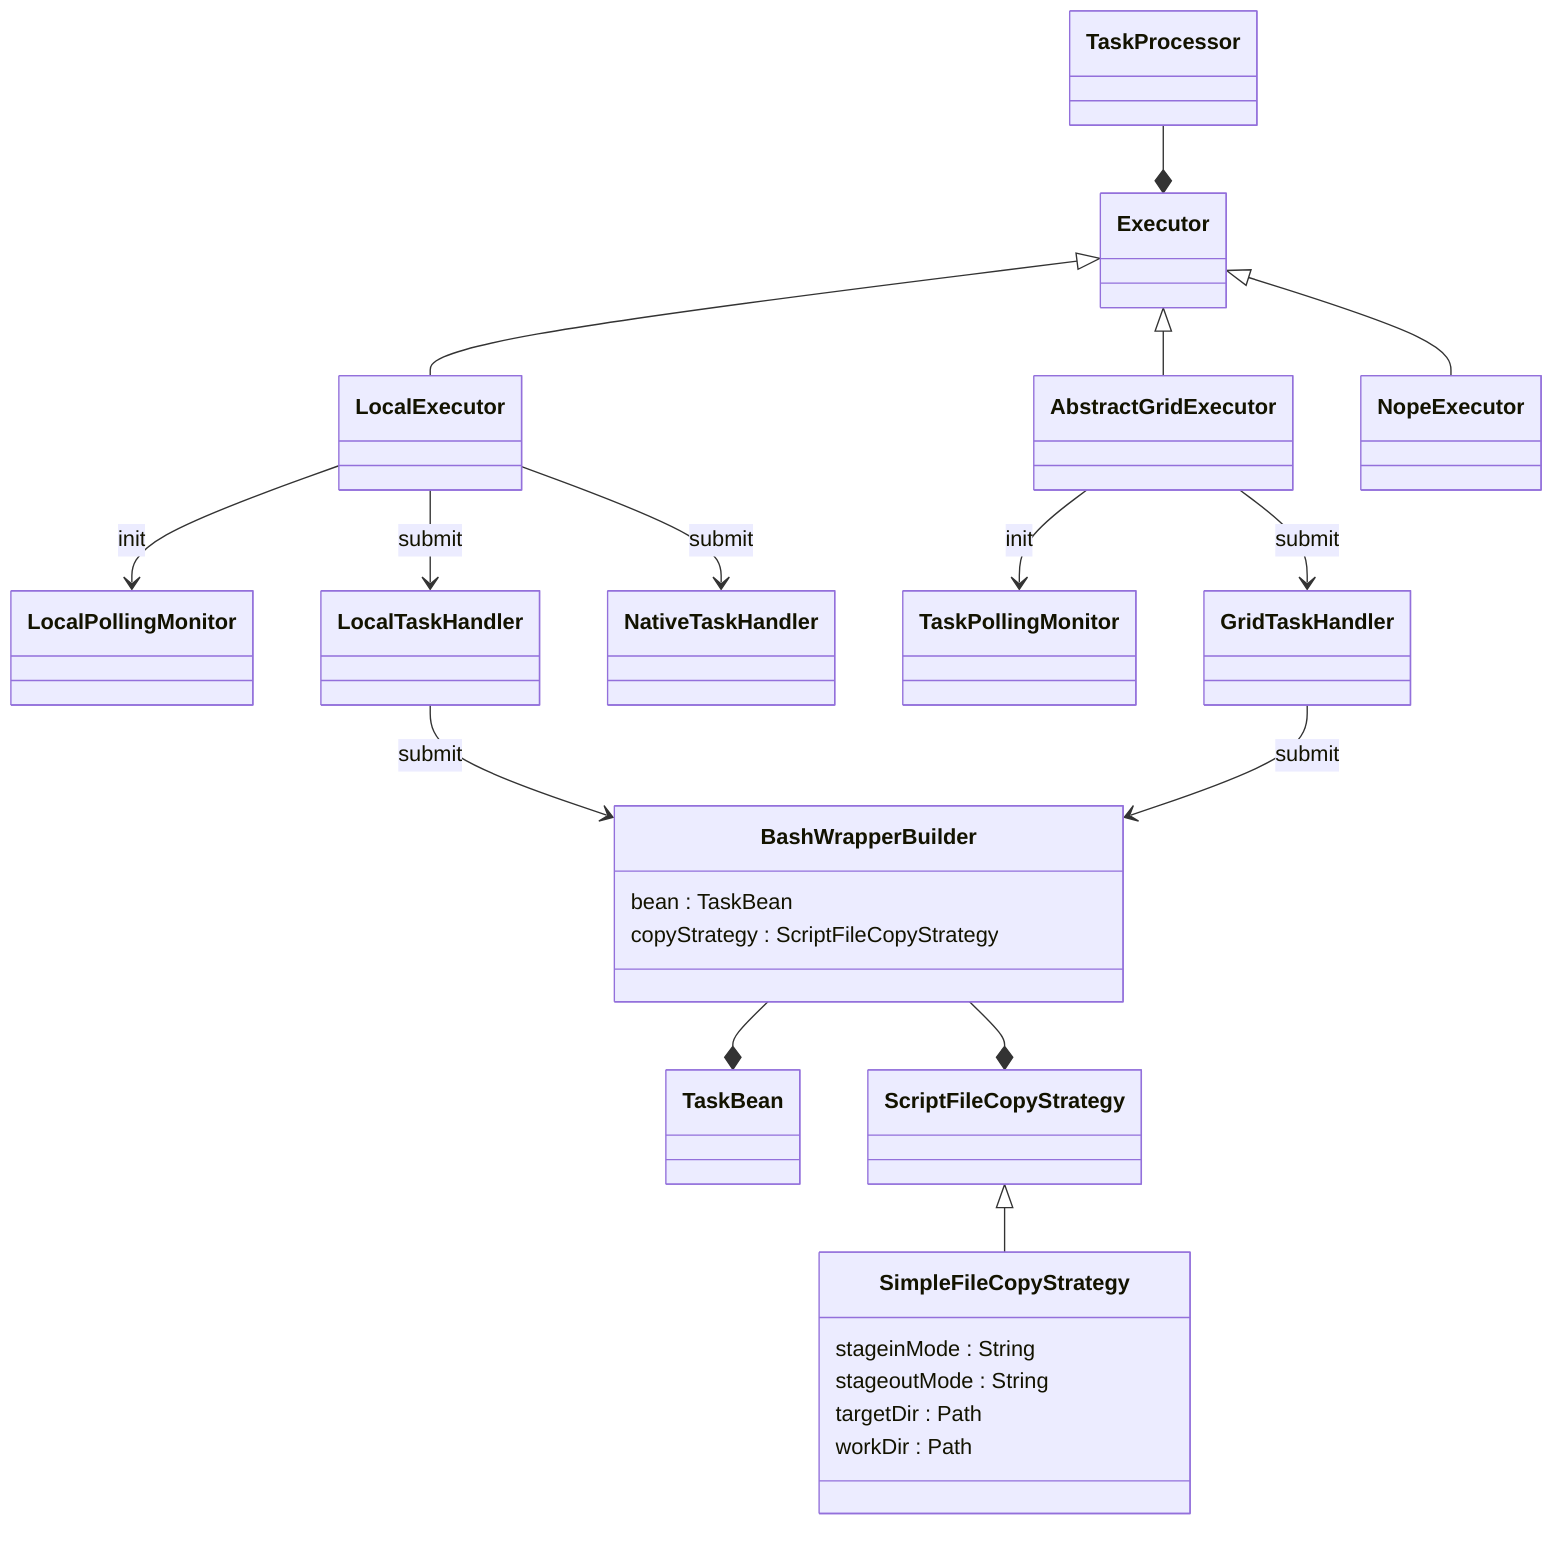 classDiagram
    %%
    %% nextflow.executor
    %%
    %% ProcessDef --> Executor : run
    %% ExecutorFactory --> Executor : getExecutor

    TaskProcessor --* Executor
    %% Executor --> TaskMonitor : init
    %% Executor --> TaskHandler : submit

    Executor <|-- AbstractGridExecutor
    Executor <|-- LocalExecutor
    Executor <|-- NopeExecutor
    %% AbstractGridExecutor <|-- CondorExecutor
    %% AbstractGridExecutor <|-- HyperQueueExecutor
    %% AbstractGridExecutor <|-- LsfExecutor
    %% AbstractGridExecutor <|-- MoabExecutor
    %% AbstractGridExecutor <|-- NqsiiExecutor
    %% AbstractGridExecutor <|-- OarExecutor
    %% AbstractGridExecutor <|-- PbsExecutor
    %% AbstractGridExecutor <|-- SgeExecutor
    %% AbstractGridExecutor <|-- SlurmExecutor
    %% PbsExecutor <|-- PbsProExecutor
    %% SgeExecutor <|-- CrgExecutor

    %% TaskHandler <|-- CachedTaskHandler
    %% TaskHandler <|-- GridTaskHandler
    %% TaskHandler <|-- LocalTaskHandler
    %% TaskHandler <|-- NativeTaskHandler
    %% TaskHandler <|-- NopeTaskHandler
    %% TaskHandler <|-- StoredTaskHandler

    LocalExecutor --> LocalPollingMonitor : init
    LocalExecutor --> LocalTaskHandler : submit
    LocalExecutor --> NativeTaskHandler : submit
    LocalTaskHandler --> BashWrapperBuilder : submit

    AbstractGridExecutor --> TaskPollingMonitor : init
    AbstractGridExecutor --> GridTaskHandler : submit
    GridTaskHandler --> BashWrapperBuilder : submit

    class BashWrapperBuilder {
        bean : TaskBean
        copyStrategy : ScriptFileCopyStrategy
    }
    BashWrapperBuilder --* TaskBean
    BashWrapperBuilder --* ScriptFileCopyStrategy

    ScriptFileCopyStrategy <|-- SimpleFileCopyStrategy

    class SimpleFileCopyStrategy {
        stageinMode : String
        stageoutMode : String
        targetDir : Path
        workDir : Path
    }